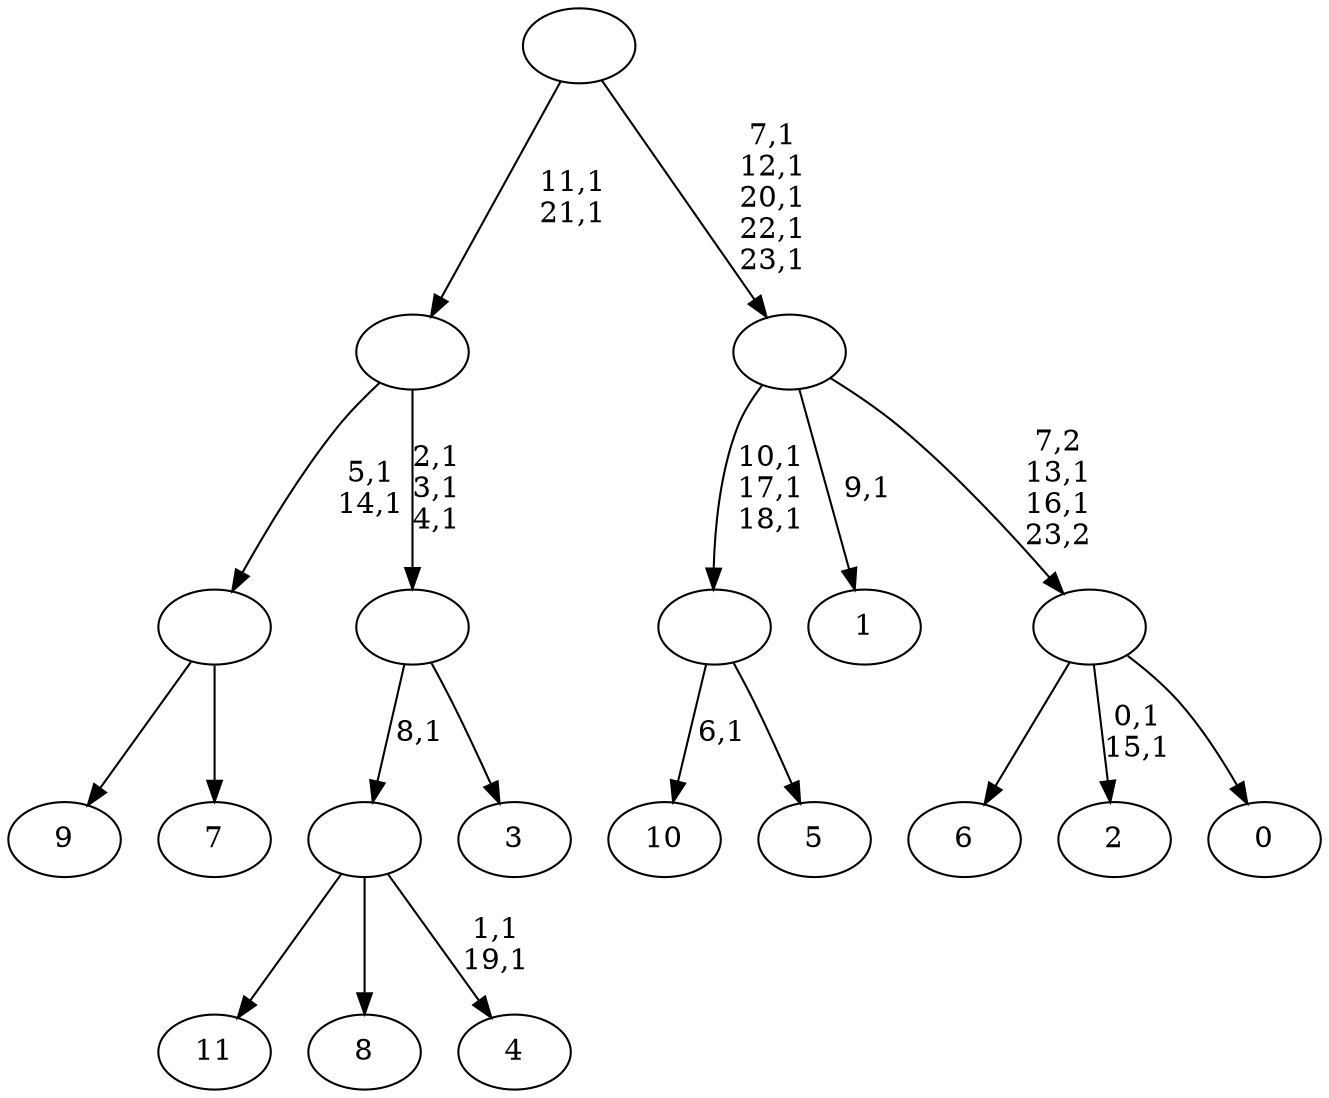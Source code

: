 digraph T {
	36 [label="11"]
	35 [label="10"]
	33 [label="9"]
	32 [label="8"]
	31 [label="7"]
	30 [label=""]
	28 [label="6"]
	27 [label="5"]
	26 [label=""]
	23 [label="4"]
	20 [label=""]
	19 [label="3"]
	18 [label=""]
	15 [label=""]
	13 [label="2"]
	10 [label="1"]
	8 [label="0"]
	7 [label=""]
	5 [label=""]
	0 [label=""]
	30 -> 33 [label=""]
	30 -> 31 [label=""]
	26 -> 35 [label="6,1"]
	26 -> 27 [label=""]
	20 -> 23 [label="1,1\n19,1"]
	20 -> 36 [label=""]
	20 -> 32 [label=""]
	18 -> 20 [label="8,1"]
	18 -> 19 [label=""]
	15 -> 18 [label="2,1\n3,1\n4,1"]
	15 -> 30 [label="5,1\n14,1"]
	7 -> 13 [label="0,1\n15,1"]
	7 -> 28 [label=""]
	7 -> 8 [label=""]
	5 -> 7 [label="7,2\n13,1\n16,1\n23,2"]
	5 -> 10 [label="9,1"]
	5 -> 26 [label="10,1\n17,1\n18,1"]
	0 -> 5 [label="7,1\n12,1\n20,1\n22,1\n23,1"]
	0 -> 15 [label="11,1\n21,1"]
}
